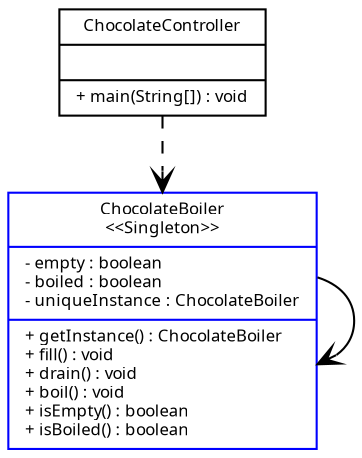 digraph G {
node [
	fontname = "Sans"
	fontsize = 8
	shape = "record"
]

ChocolateBoiler[
	style = solid, color = blue,label = "{ChocolateBoiler\n\<\<Singleton\>\>|- empty : boolean\l- boiled : boolean\l- uniqueInstance : ChocolateBoiler\l|+ getInstance() : ChocolateBoiler\l+ fill() : void\l+ drain() : void\l+ boil() : void\l+ isEmpty() : boolean\l+ isBoiled() : boolean\l}"
]

ChocolateController[
	style = solid, color = black,label = "{ChocolateController||+ main(String[]) : void\l}"
]

ChocolateBoiler -> ChocolateBoiler[arrowhead = "vee",style = "solid"];
ChocolateController -> ChocolateBoiler[arrowhead = "vee",style = "dashed"];

}
